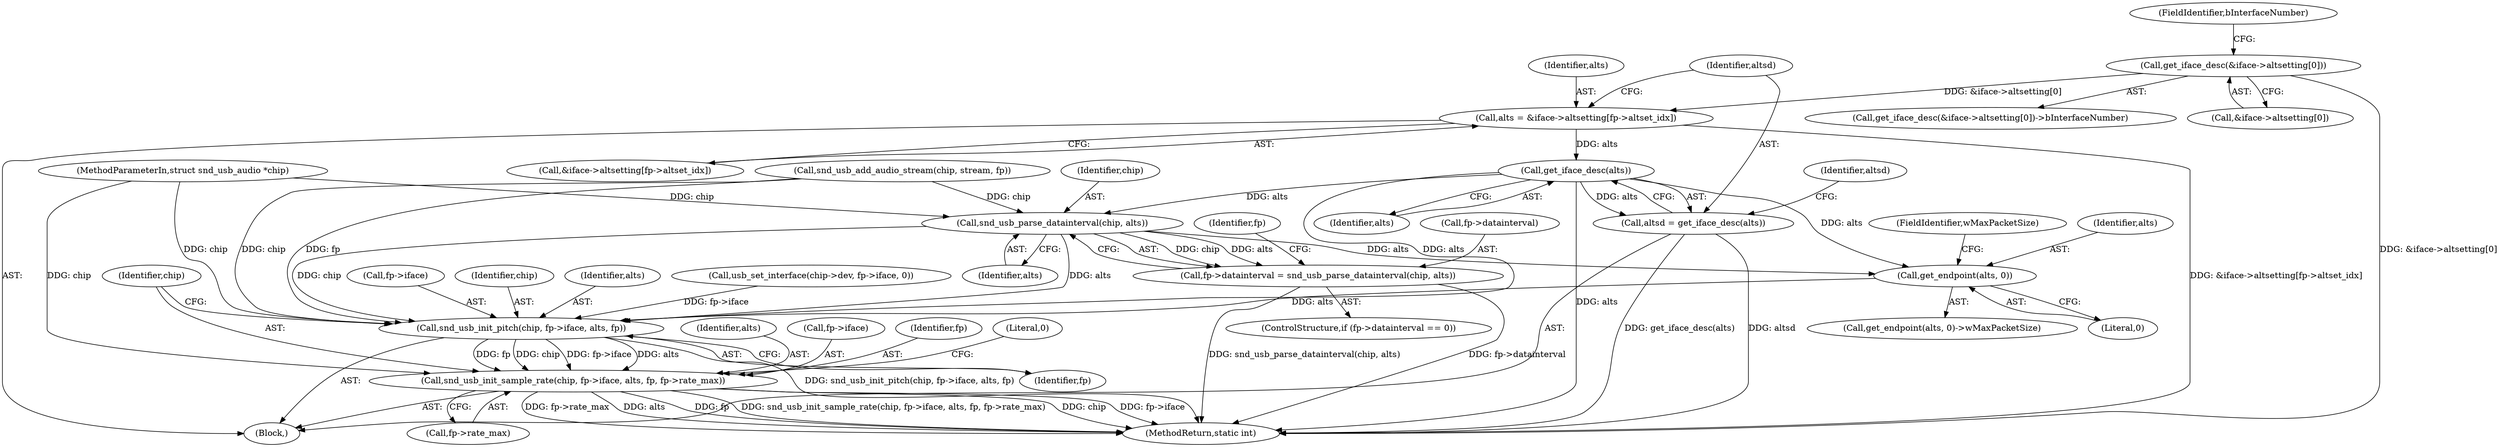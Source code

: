 digraph "0_linux_0f886ca12765d20124bd06291c82951fd49a33be@pointer" {
"1000238" [label="(Call,alts = &iface->altsetting[fp->altset_idx])"];
"1000215" [label="(Call,get_iface_desc(&iface->altsetting[0]))"];
"1000250" [label="(Call,get_iface_desc(alts))"];
"1000248" [label="(Call,altsd = get_iface_desc(alts))"];
"1000283" [label="(Call,snd_usb_parse_datainterval(chip, alts))"];
"1000279" [label="(Call,fp->datainterval = snd_usb_parse_datainterval(chip, alts))"];
"1000298" [label="(Call,get_endpoint(alts, 0))"];
"1000310" [label="(Call,snd_usb_init_pitch(chip, fp->iface, alts, fp))"];
"1000317" [label="(Call,snd_usb_init_sample_rate(chip, fp->iface, alts, fp, fp->rate_max))"];
"1000283" [label="(Call,snd_usb_parse_datainterval(chip, alts))"];
"1000193" [label="(Call,snd_usb_add_audio_stream(chip, stream, fp))"];
"1000301" [label="(FieldIdentifier,wMaxPacketSize)"];
"1000318" [label="(Identifier,chip)"];
"1000322" [label="(Identifier,alts)"];
"1000216" [label="(Call,&iface->altsetting[0])"];
"1000329" [label="(MethodReturn,static int)"];
"1000317" [label="(Call,snd_usb_init_sample_rate(chip, fp->iface, alts, fp, fp->rate_max))"];
"1000255" [label="(Identifier,altsd)"];
"1000239" [label="(Identifier,alts)"];
"1000319" [label="(Call,fp->iface)"];
"1000299" [label="(Identifier,alts)"];
"1000105" [label="(Block,)"];
"1000251" [label="(Identifier,alts)"];
"1000298" [label="(Call,get_endpoint(alts, 0))"];
"1000310" [label="(Call,snd_usb_init_pitch(chip, fp->iface, alts, fp))"];
"1000324" [label="(Call,fp->rate_max)"];
"1000248" [label="(Call,altsd = get_iface_desc(alts))"];
"1000215" [label="(Call,get_iface_desc(&iface->altsetting[0]))"];
"1000238" [label="(Call,alts = &iface->altsetting[fp->altset_idx])"];
"1000101" [label="(MethodParameterIn,struct snd_usb_audio *chip)"];
"1000323" [label="(Identifier,fp)"];
"1000284" [label="(Identifier,chip)"];
"1000280" [label="(Call,fp->datainterval)"];
"1000214" [label="(Call,get_iface_desc(&iface->altsetting[0])->bInterfaceNumber)"];
"1000273" [label="(ControlStructure,if (fp->datainterval == 0))"];
"1000249" [label="(Identifier,altsd)"];
"1000312" [label="(Call,fp->iface)"];
"1000311" [label="(Identifier,chip)"];
"1000315" [label="(Identifier,alts)"];
"1000285" [label="(Identifier,alts)"];
"1000250" [label="(Call,get_iface_desc(alts))"];
"1000302" [label="(Call,usb_set_interface(chip->dev, fp->iface, 0))"];
"1000297" [label="(Call,get_endpoint(alts, 0)->wMaxPacketSize)"];
"1000316" [label="(Identifier,fp)"];
"1000328" [label="(Literal,0)"];
"1000240" [label="(Call,&iface->altsetting[fp->altset_idx])"];
"1000300" [label="(Literal,0)"];
"1000222" [label="(FieldIdentifier,bInterfaceNumber)"];
"1000279" [label="(Call,fp->datainterval = snd_usb_parse_datainterval(chip, alts))"];
"1000289" [label="(Identifier,fp)"];
"1000238" -> "1000105"  [label="AST: "];
"1000238" -> "1000240"  [label="CFG: "];
"1000239" -> "1000238"  [label="AST: "];
"1000240" -> "1000238"  [label="AST: "];
"1000249" -> "1000238"  [label="CFG: "];
"1000238" -> "1000329"  [label="DDG: &iface->altsetting[fp->altset_idx]"];
"1000215" -> "1000238"  [label="DDG: &iface->altsetting[0]"];
"1000238" -> "1000250"  [label="DDG: alts"];
"1000215" -> "1000214"  [label="AST: "];
"1000215" -> "1000216"  [label="CFG: "];
"1000216" -> "1000215"  [label="AST: "];
"1000222" -> "1000215"  [label="CFG: "];
"1000215" -> "1000329"  [label="DDG: &iface->altsetting[0]"];
"1000250" -> "1000248"  [label="AST: "];
"1000250" -> "1000251"  [label="CFG: "];
"1000251" -> "1000250"  [label="AST: "];
"1000248" -> "1000250"  [label="CFG: "];
"1000250" -> "1000329"  [label="DDG: alts"];
"1000250" -> "1000248"  [label="DDG: alts"];
"1000250" -> "1000283"  [label="DDG: alts"];
"1000250" -> "1000298"  [label="DDG: alts"];
"1000250" -> "1000310"  [label="DDG: alts"];
"1000248" -> "1000105"  [label="AST: "];
"1000249" -> "1000248"  [label="AST: "];
"1000255" -> "1000248"  [label="CFG: "];
"1000248" -> "1000329"  [label="DDG: get_iface_desc(alts)"];
"1000248" -> "1000329"  [label="DDG: altsd"];
"1000283" -> "1000279"  [label="AST: "];
"1000283" -> "1000285"  [label="CFG: "];
"1000284" -> "1000283"  [label="AST: "];
"1000285" -> "1000283"  [label="AST: "];
"1000279" -> "1000283"  [label="CFG: "];
"1000283" -> "1000279"  [label="DDG: chip"];
"1000283" -> "1000279"  [label="DDG: alts"];
"1000193" -> "1000283"  [label="DDG: chip"];
"1000101" -> "1000283"  [label="DDG: chip"];
"1000283" -> "1000298"  [label="DDG: alts"];
"1000283" -> "1000310"  [label="DDG: chip"];
"1000283" -> "1000310"  [label="DDG: alts"];
"1000279" -> "1000273"  [label="AST: "];
"1000280" -> "1000279"  [label="AST: "];
"1000289" -> "1000279"  [label="CFG: "];
"1000279" -> "1000329"  [label="DDG: fp->datainterval"];
"1000279" -> "1000329"  [label="DDG: snd_usb_parse_datainterval(chip, alts)"];
"1000298" -> "1000297"  [label="AST: "];
"1000298" -> "1000300"  [label="CFG: "];
"1000299" -> "1000298"  [label="AST: "];
"1000300" -> "1000298"  [label="AST: "];
"1000301" -> "1000298"  [label="CFG: "];
"1000298" -> "1000310"  [label="DDG: alts"];
"1000310" -> "1000105"  [label="AST: "];
"1000310" -> "1000316"  [label="CFG: "];
"1000311" -> "1000310"  [label="AST: "];
"1000312" -> "1000310"  [label="AST: "];
"1000315" -> "1000310"  [label="AST: "];
"1000316" -> "1000310"  [label="AST: "];
"1000318" -> "1000310"  [label="CFG: "];
"1000310" -> "1000329"  [label="DDG: snd_usb_init_pitch(chip, fp->iface, alts, fp)"];
"1000193" -> "1000310"  [label="DDG: chip"];
"1000193" -> "1000310"  [label="DDG: fp"];
"1000101" -> "1000310"  [label="DDG: chip"];
"1000302" -> "1000310"  [label="DDG: fp->iface"];
"1000310" -> "1000317"  [label="DDG: chip"];
"1000310" -> "1000317"  [label="DDG: fp->iface"];
"1000310" -> "1000317"  [label="DDG: alts"];
"1000310" -> "1000317"  [label="DDG: fp"];
"1000317" -> "1000105"  [label="AST: "];
"1000317" -> "1000324"  [label="CFG: "];
"1000318" -> "1000317"  [label="AST: "];
"1000319" -> "1000317"  [label="AST: "];
"1000322" -> "1000317"  [label="AST: "];
"1000323" -> "1000317"  [label="AST: "];
"1000324" -> "1000317"  [label="AST: "];
"1000328" -> "1000317"  [label="CFG: "];
"1000317" -> "1000329"  [label="DDG: chip"];
"1000317" -> "1000329"  [label="DDG: fp->iface"];
"1000317" -> "1000329"  [label="DDG: fp->rate_max"];
"1000317" -> "1000329"  [label="DDG: alts"];
"1000317" -> "1000329"  [label="DDG: fp"];
"1000317" -> "1000329"  [label="DDG: snd_usb_init_sample_rate(chip, fp->iface, alts, fp, fp->rate_max)"];
"1000101" -> "1000317"  [label="DDG: chip"];
}
